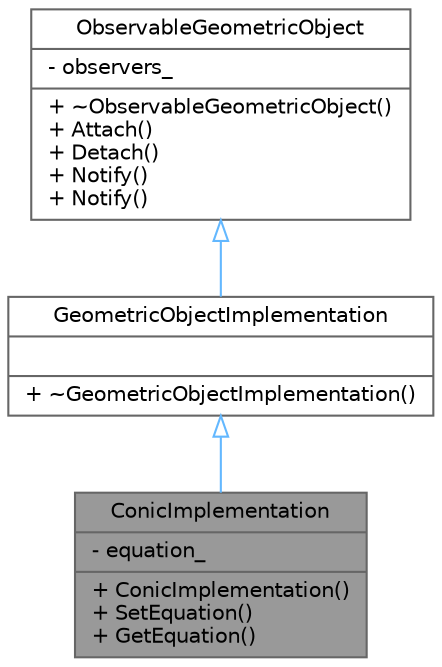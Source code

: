 digraph "ConicImplementation"
{
 // LATEX_PDF_SIZE
  bgcolor="transparent";
  edge [fontname=Helvetica,fontsize=10,labelfontname=Helvetica,labelfontsize=10];
  node [fontname=Helvetica,fontsize=10,shape=box,height=0.2,width=0.9];
  Node1 [shape=record,label="{ConicImplementation\n|- equation_\l|+ ConicImplementation()\l+ SetEquation()\l+ GetEquation()\l}",height=0.2,width=0.4,color="gray40", fillcolor="grey60", style="filled", fontcolor="black",tooltip=" "];
  Node2 -> Node1 [dir="back",color="steelblue1",style="solid",arrowtail="onormal"];
  Node2 [shape=record,label="{GeometricObjectImplementation\n||+ ~GeometricObjectImplementation()\l}",height=0.2,width=0.4,color="gray40", fillcolor="white", style="filled",URL="$class_geometric_object_implementation.html",tooltip="Base class for implementations of geometric objects."];
  Node3 -> Node2 [dir="back",color="steelblue1",style="solid",arrowtail="onormal"];
  Node3 [shape=record,label="{ObservableGeometricObject\n|- observers_\l|+ ~ObservableGeometricObject()\l+ Attach()\l+ Detach()\l+ Notify()\l+ Notify()\l}",height=0.2,width=0.4,color="gray40", fillcolor="white", style="filled",URL="$class_observable_geometric_object.html",tooltip="Makes GeometricObjectImplementation observable."];
}
